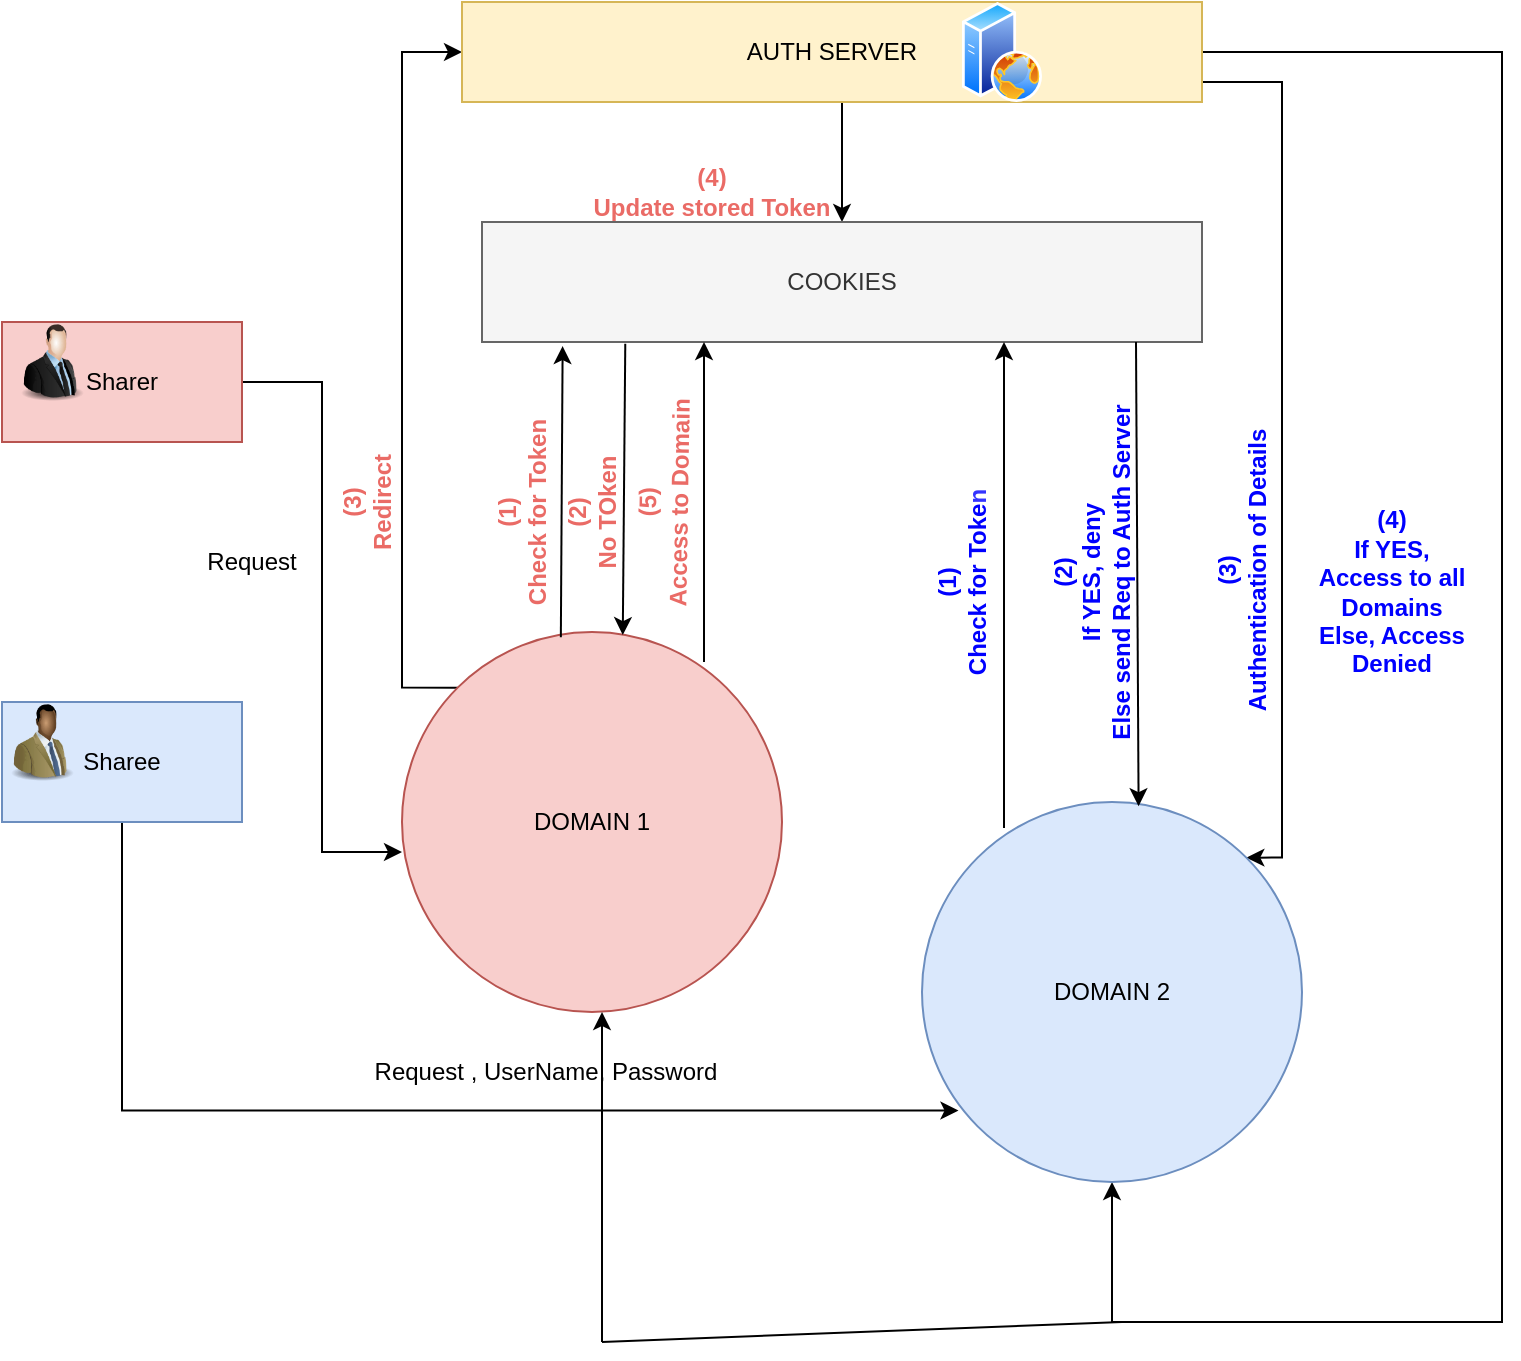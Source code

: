 <mxfile version="10.7.5" type="device"><diagram id="IQuUltTjIkjlDKOtn5f2" name="Page-1"><mxGraphModel dx="992" dy="557" grid="1" gridSize="10" guides="1" tooltips="1" connect="1" arrows="1" fold="1" page="1" pageScale="1" pageWidth="850" pageHeight="1100" math="0" shadow="0"><root><mxCell id="0"/><mxCell id="1" parent="0"/><mxCell id="Lb7SCC-4xhCyYq3b3J64-14" style="edgeStyle=orthogonalEdgeStyle;rounded=0;orthogonalLoop=1;jettySize=auto;html=1;entryX=0;entryY=0.579;entryDx=0;entryDy=0;entryPerimeter=0;" edge="1" parent="1" source="Lb7SCC-4xhCyYq3b3J64-1" target="Lb7SCC-4xhCyYq3b3J64-4"><mxGeometry relative="1" as="geometry"><mxPoint x="200" y="450" as="targetPoint"/></mxGeometry></mxCell><mxCell id="Lb7SCC-4xhCyYq3b3J64-1" value="Sharer" style="rounded=0;whiteSpace=wrap;html=1;fillColor=#f8cecc;strokeColor=#b85450;" vertex="1" parent="1"><mxGeometry x="40" y="200" width="120" height="60" as="geometry"/></mxCell><mxCell id="Lb7SCC-4xhCyYq3b3J64-30" style="edgeStyle=orthogonalEdgeStyle;rounded=0;orthogonalLoop=1;jettySize=auto;html=1;exitX=0;exitY=0;exitDx=0;exitDy=0;" edge="1" parent="1" source="Lb7SCC-4xhCyYq3b3J64-4" target="Lb7SCC-4xhCyYq3b3J64-2"><mxGeometry relative="1" as="geometry"><mxPoint x="230" y="380" as="sourcePoint"/><Array as="points"><mxPoint x="240" y="383"/><mxPoint x="240" y="65"/></Array></mxGeometry></mxCell><mxCell id="Lb7SCC-4xhCyYq3b3J64-42" style="edgeStyle=orthogonalEdgeStyle;rounded=0;orthogonalLoop=1;jettySize=auto;html=1;entryX=1;entryY=0;entryDx=0;entryDy=0;" edge="1" parent="1" source="Lb7SCC-4xhCyYq3b3J64-2" target="Lb7SCC-4xhCyYq3b3J64-5"><mxGeometry relative="1" as="geometry"><Array as="points"><mxPoint x="680" y="80"/><mxPoint x="680" y="468"/></Array></mxGeometry></mxCell><mxCell id="Lb7SCC-4xhCyYq3b3J64-43" style="edgeStyle=orthogonalEdgeStyle;rounded=0;orthogonalLoop=1;jettySize=auto;html=1;entryX=0.5;entryY=1;entryDx=0;entryDy=0;" edge="1" parent="1" source="Lb7SCC-4xhCyYq3b3J64-2" target="Lb7SCC-4xhCyYq3b3J64-5"><mxGeometry relative="1" as="geometry"><mxPoint x="730" y="710" as="targetPoint"/><Array as="points"><mxPoint x="790" y="65"/><mxPoint x="790" y="700"/><mxPoint x="595" y="700"/></Array></mxGeometry></mxCell><mxCell id="Lb7SCC-4xhCyYq3b3J64-48" style="edgeStyle=orthogonalEdgeStyle;rounded=0;orthogonalLoop=1;jettySize=auto;html=1;entryX=0.5;entryY=0;entryDx=0;entryDy=0;" edge="1" parent="1" source="Lb7SCC-4xhCyYq3b3J64-2" target="Lb7SCC-4xhCyYq3b3J64-3"><mxGeometry relative="1" as="geometry"><Array as="points"><mxPoint x="460" y="110"/><mxPoint x="460" y="110"/></Array></mxGeometry></mxCell><mxCell id="Lb7SCC-4xhCyYq3b3J64-2" value="AUTH SERVER" style="rounded=0;whiteSpace=wrap;html=1;fillColor=#fff2cc;strokeColor=#d6b656;" vertex="1" parent="1"><mxGeometry x="270" y="40" width="370" height="50" as="geometry"/></mxCell><mxCell id="Lb7SCC-4xhCyYq3b3J64-3" value="COOKIES" style="rounded=0;whiteSpace=wrap;html=1;fillColor=#f5f5f5;strokeColor=#666666;fontColor=#333333;" vertex="1" parent="1"><mxGeometry x="280" y="150" width="360" height="60" as="geometry"/></mxCell><mxCell id="Lb7SCC-4xhCyYq3b3J64-4" value="DOMAIN 1" style="ellipse;whiteSpace=wrap;html=1;aspect=fixed;fillColor=#f8cecc;strokeColor=#b85450;" vertex="1" parent="1"><mxGeometry x="240" y="355" width="190" height="190" as="geometry"/></mxCell><mxCell id="Lb7SCC-4xhCyYq3b3J64-5" value="DOMAIN 2" style="ellipse;whiteSpace=wrap;html=1;aspect=fixed;fillColor=#dae8fc;strokeColor=#6c8ebf;" vertex="1" parent="1"><mxGeometry x="500" y="440" width="190" height="190" as="geometry"/></mxCell><mxCell id="Lb7SCC-4xhCyYq3b3J64-10" value="&lt;font color=&quot;#0000ff&quot;&gt;&lt;b&gt;(3)&lt;br&gt;Authentication of Details&lt;/b&gt;&lt;/font&gt;&lt;br&gt;" style="text;html=1;strokeColor=none;fillColor=none;align=center;verticalAlign=middle;whiteSpace=wrap;rounded=0;rotation=-90;" vertex="1" parent="1"><mxGeometry x="585" y="314" width="150" height="20" as="geometry"/></mxCell><mxCell id="Lb7SCC-4xhCyYq3b3J64-11" value="&lt;b&gt;&lt;font color=&quot;#ea6b66&quot;&gt;(3)&lt;br&gt;Redirect&lt;/font&gt;&lt;/b&gt;" style="text;html=1;strokeColor=none;fillColor=none;align=center;verticalAlign=middle;whiteSpace=wrap;rounded=0;rotation=-90;" vertex="1" parent="1"><mxGeometry x="165" y="275" width="115" height="30" as="geometry"/></mxCell><mxCell id="Lb7SCC-4xhCyYq3b3J64-18" style="edgeStyle=orthogonalEdgeStyle;rounded=0;orthogonalLoop=1;jettySize=auto;html=1;entryX=0.096;entryY=0.812;entryDx=0;entryDy=0;entryPerimeter=0;" edge="1" parent="1" source="Lb7SCC-4xhCyYq3b3J64-13" target="Lb7SCC-4xhCyYq3b3J64-5"><mxGeometry relative="1" as="geometry"><mxPoint x="140" y="620" as="targetPoint"/><Array as="points"><mxPoint x="100" y="594"/></Array></mxGeometry></mxCell><mxCell id="Lb7SCC-4xhCyYq3b3J64-13" value="Sharee" style="rounded=0;whiteSpace=wrap;html=1;fillColor=#dae8fc;strokeColor=#6c8ebf;" vertex="1" parent="1"><mxGeometry x="40" y="390" width="120" height="60" as="geometry"/></mxCell><mxCell id="Lb7SCC-4xhCyYq3b3J64-22" value="" style="endArrow=classic;html=1;entryX=0.112;entryY=1.034;entryDx=0;entryDy=0;entryPerimeter=0;exitX=0.418;exitY=0.014;exitDx=0;exitDy=0;exitPerimeter=0;" edge="1" parent="1" source="Lb7SCC-4xhCyYq3b3J64-4" target="Lb7SCC-4xhCyYq3b3J64-3"><mxGeometry width="50" height="50" relative="1" as="geometry"><mxPoint x="320" y="350" as="sourcePoint"/><mxPoint x="370" y="280" as="targetPoint"/></mxGeometry></mxCell><mxCell id="Lb7SCC-4xhCyYq3b3J64-24" value="" style="endArrow=classic;html=1;entryX=0.112;entryY=1.034;entryDx=0;entryDy=0;entryPerimeter=0;" edge="1" parent="1"><mxGeometry width="50" height="50" relative="1" as="geometry"><mxPoint x="391" y="370" as="sourcePoint"/><mxPoint x="391" y="210" as="targetPoint"/></mxGeometry></mxCell><mxCell id="Lb7SCC-4xhCyYq3b3J64-25" value="" style="endArrow=classic;html=1;exitX=0.199;exitY=1.015;exitDx=0;exitDy=0;exitPerimeter=0;entryX=0.581;entryY=0.008;entryDx=0;entryDy=0;entryPerimeter=0;" edge="1" parent="1" source="Lb7SCC-4xhCyYq3b3J64-3" target="Lb7SCC-4xhCyYq3b3J64-4"><mxGeometry width="50" height="50" relative="1" as="geometry"><mxPoint x="360" y="210" as="sourcePoint"/><mxPoint x="350" y="350" as="targetPoint"/></mxGeometry></mxCell><mxCell id="Lb7SCC-4xhCyYq3b3J64-26" value="" style="endArrow=classic;html=1;entryX=0.112;entryY=1.034;entryDx=0;entryDy=0;entryPerimeter=0;" edge="1" parent="1"><mxGeometry width="50" height="50" relative="1" as="geometry"><mxPoint x="541" y="453" as="sourcePoint"/><mxPoint x="541" y="210" as="targetPoint"/></mxGeometry></mxCell><mxCell id="Lb7SCC-4xhCyYq3b3J64-27" value="" style="endArrow=classic;html=1;exitX=0.219;exitY=0.069;exitDx=0;exitDy=0;exitPerimeter=0;entryX=0.57;entryY=0.011;entryDx=0;entryDy=0;entryPerimeter=0;" edge="1" parent="1" target="Lb7SCC-4xhCyYq3b3J64-5"><mxGeometry width="50" height="50" relative="1" as="geometry"><mxPoint x="607" y="210" as="sourcePoint"/><mxPoint x="595" y="509.222" as="targetPoint"/></mxGeometry></mxCell><mxCell id="Lb7SCC-4xhCyYq3b3J64-28" value="&lt;b&gt;&lt;font color=&quot;#ea6b66&quot;&gt;(1)&lt;br&gt;Check for Token&lt;/font&gt;&lt;/b&gt;" style="text;html=1;strokeColor=none;fillColor=none;align=center;verticalAlign=middle;whiteSpace=wrap;rounded=0;rotation=-90;" vertex="1" parent="1"><mxGeometry x="250" y="270" width="100" height="50" as="geometry"/></mxCell><mxCell id="Lb7SCC-4xhCyYq3b3J64-29" value="&lt;b&gt;&lt;font color=&quot;#ea6b66&quot;&gt;(2)&lt;br&gt;No TOken&lt;/font&gt;&lt;/b&gt;&lt;br&gt;" style="text;html=1;strokeColor=none;fillColor=none;align=center;verticalAlign=middle;whiteSpace=wrap;rounded=0;rotation=-90;" vertex="1" parent="1"><mxGeometry x="280" y="285" width="110" height="20" as="geometry"/></mxCell><mxCell id="Lb7SCC-4xhCyYq3b3J64-34" value="&lt;b&gt;&lt;font color=&quot;#ea6b66&quot;&gt;(4)&lt;br&gt;Update stored Token&lt;/font&gt;&lt;/b&gt;&lt;br&gt;" style="text;html=1;strokeColor=none;fillColor=none;align=center;verticalAlign=middle;whiteSpace=wrap;rounded=0;" vertex="1" parent="1"><mxGeometry x="320" y="130" width="150" height="10" as="geometry"/></mxCell><mxCell id="Lb7SCC-4xhCyYq3b3J64-35" value="&lt;font color=&quot;#ea6b66&quot; style=&quot;font-size: 13px&quot;&gt;&lt;span style=&quot;font-size: 12px&quot;&gt;&lt;b&gt;(5)&lt;br&gt;Access to Domain&lt;/b&gt;&lt;/span&gt;&lt;/font&gt;&lt;br&gt;" style="text;html=1;strokeColor=none;fillColor=none;align=center;verticalAlign=middle;whiteSpace=wrap;rounded=0;rotation=-89;fontStyle=0" vertex="1" parent="1"><mxGeometry x="300" y="280" width="140" height="20" as="geometry"/></mxCell><mxCell id="Lb7SCC-4xhCyYq3b3J64-36" value="Request , UserName, Password" style="text;html=1;strokeColor=none;fillColor=none;align=center;verticalAlign=middle;whiteSpace=wrap;rounded=0;" vertex="1" parent="1"><mxGeometry x="183" y="560" width="258" height="30" as="geometry"/></mxCell><mxCell id="Lb7SCC-4xhCyYq3b3J64-37" value="Request" style="text;html=1;strokeColor=none;fillColor=none;align=center;verticalAlign=middle;whiteSpace=wrap;rounded=0;" vertex="1" parent="1"><mxGeometry x="145" y="310" width="40" height="20" as="geometry"/></mxCell><mxCell id="Lb7SCC-4xhCyYq3b3J64-39" value="&lt;b&gt;&lt;font color=&quot;#0000ff&quot;&gt;(1)&lt;br&gt;Check for Toke&lt;/font&gt;&lt;font color=&quot;#3333ff&quot;&gt;n&lt;/font&gt;&lt;/b&gt;" style="text;html=1;strokeColor=none;fillColor=none;align=center;verticalAlign=middle;whiteSpace=wrap;rounded=0;rotation=-90;" vertex="1" parent="1"><mxGeometry x="470" y="305" width="100" height="50" as="geometry"/></mxCell><mxCell id="Lb7SCC-4xhCyYq3b3J64-40" value="&lt;b&gt;&lt;font color=&quot;#0000ff&quot;&gt;(2)&lt;br&gt;If YES, deny&lt;br&gt;Else send Req to Auth Server&lt;/font&gt;&lt;/b&gt;&lt;br&gt;" style="text;html=1;strokeColor=none;fillColor=none;align=center;verticalAlign=middle;whiteSpace=wrap;rounded=0;rotation=-90;" vertex="1" parent="1"><mxGeometry x="485" y="305" width="200" height="40" as="geometry"/></mxCell><mxCell id="Lb7SCC-4xhCyYq3b3J64-45" value="&lt;font color=&quot;#0000ff&quot;&gt;&lt;b&gt;(4)&lt;br&gt;If YES, Access to all Domains&lt;br&gt;Else, Access Denied&lt;/b&gt;&lt;/font&gt;&lt;br&gt;" style="text;html=1;strokeColor=none;fillColor=none;align=center;verticalAlign=middle;whiteSpace=wrap;rounded=0;" vertex="1" parent="1"><mxGeometry x="695" y="290" width="80" height="90" as="geometry"/></mxCell><mxCell id="Lb7SCC-4xhCyYq3b3J64-46" value="" style="endArrow=classic;html=1;" edge="1" parent="1"><mxGeometry width="50" height="50" relative="1" as="geometry"><mxPoint x="340" y="710" as="sourcePoint"/><mxPoint x="340" y="545" as="targetPoint"/></mxGeometry></mxCell><mxCell id="Lb7SCC-4xhCyYq3b3J64-47" value="" style="endArrow=none;html=1;" edge="1" parent="1"><mxGeometry width="50" height="50" relative="1" as="geometry"><mxPoint x="340" y="710" as="sourcePoint"/><mxPoint x="600" y="700" as="targetPoint"/></mxGeometry></mxCell><mxCell id="Lb7SCC-4xhCyYq3b3J64-49" value="" style="aspect=fixed;perimeter=ellipsePerimeter;html=1;align=center;shadow=0;dashed=0;spacingTop=3;image;image=img/lib/active_directory/web_server.svg;" vertex="1" parent="1"><mxGeometry x="520" y="40" width="40" height="50" as="geometry"/></mxCell><mxCell id="Lb7SCC-4xhCyYq3b3J64-50" value="" style="image;html=1;labelBackgroundColor=#ffffff;image=img/lib/clip_art/people/Suit_Man_128x128.png" vertex="1" parent="1"><mxGeometry x="40" y="200" width="50" height="40" as="geometry"/></mxCell><mxCell id="Lb7SCC-4xhCyYq3b3J64-51" value="" style="image;html=1;labelBackgroundColor=#ffffff;image=img/lib/clip_art/people/Suit_Man_Green_Black_128x128.png" vertex="1" parent="1"><mxGeometry x="40" y="390" width="40" height="40" as="geometry"/></mxCell><mxCell id="Lb7SCC-4xhCyYq3b3J64-52" value="" style="shape=image;html=1;verticalAlign=top;verticalLabelPosition=bottom;labelBackgroundColor=#ffffff;imageAspect=0;aspect=fixed;image=https://cdn2.iconfinder.com/data/icons/christmas-46/64/christmas-icon-cookie-128.png" vertex="1" parent="1"><mxGeometry x="510" y="155" width="50" height="50" as="geometry"/></mxCell></root></mxGraphModel></diagram></mxfile>